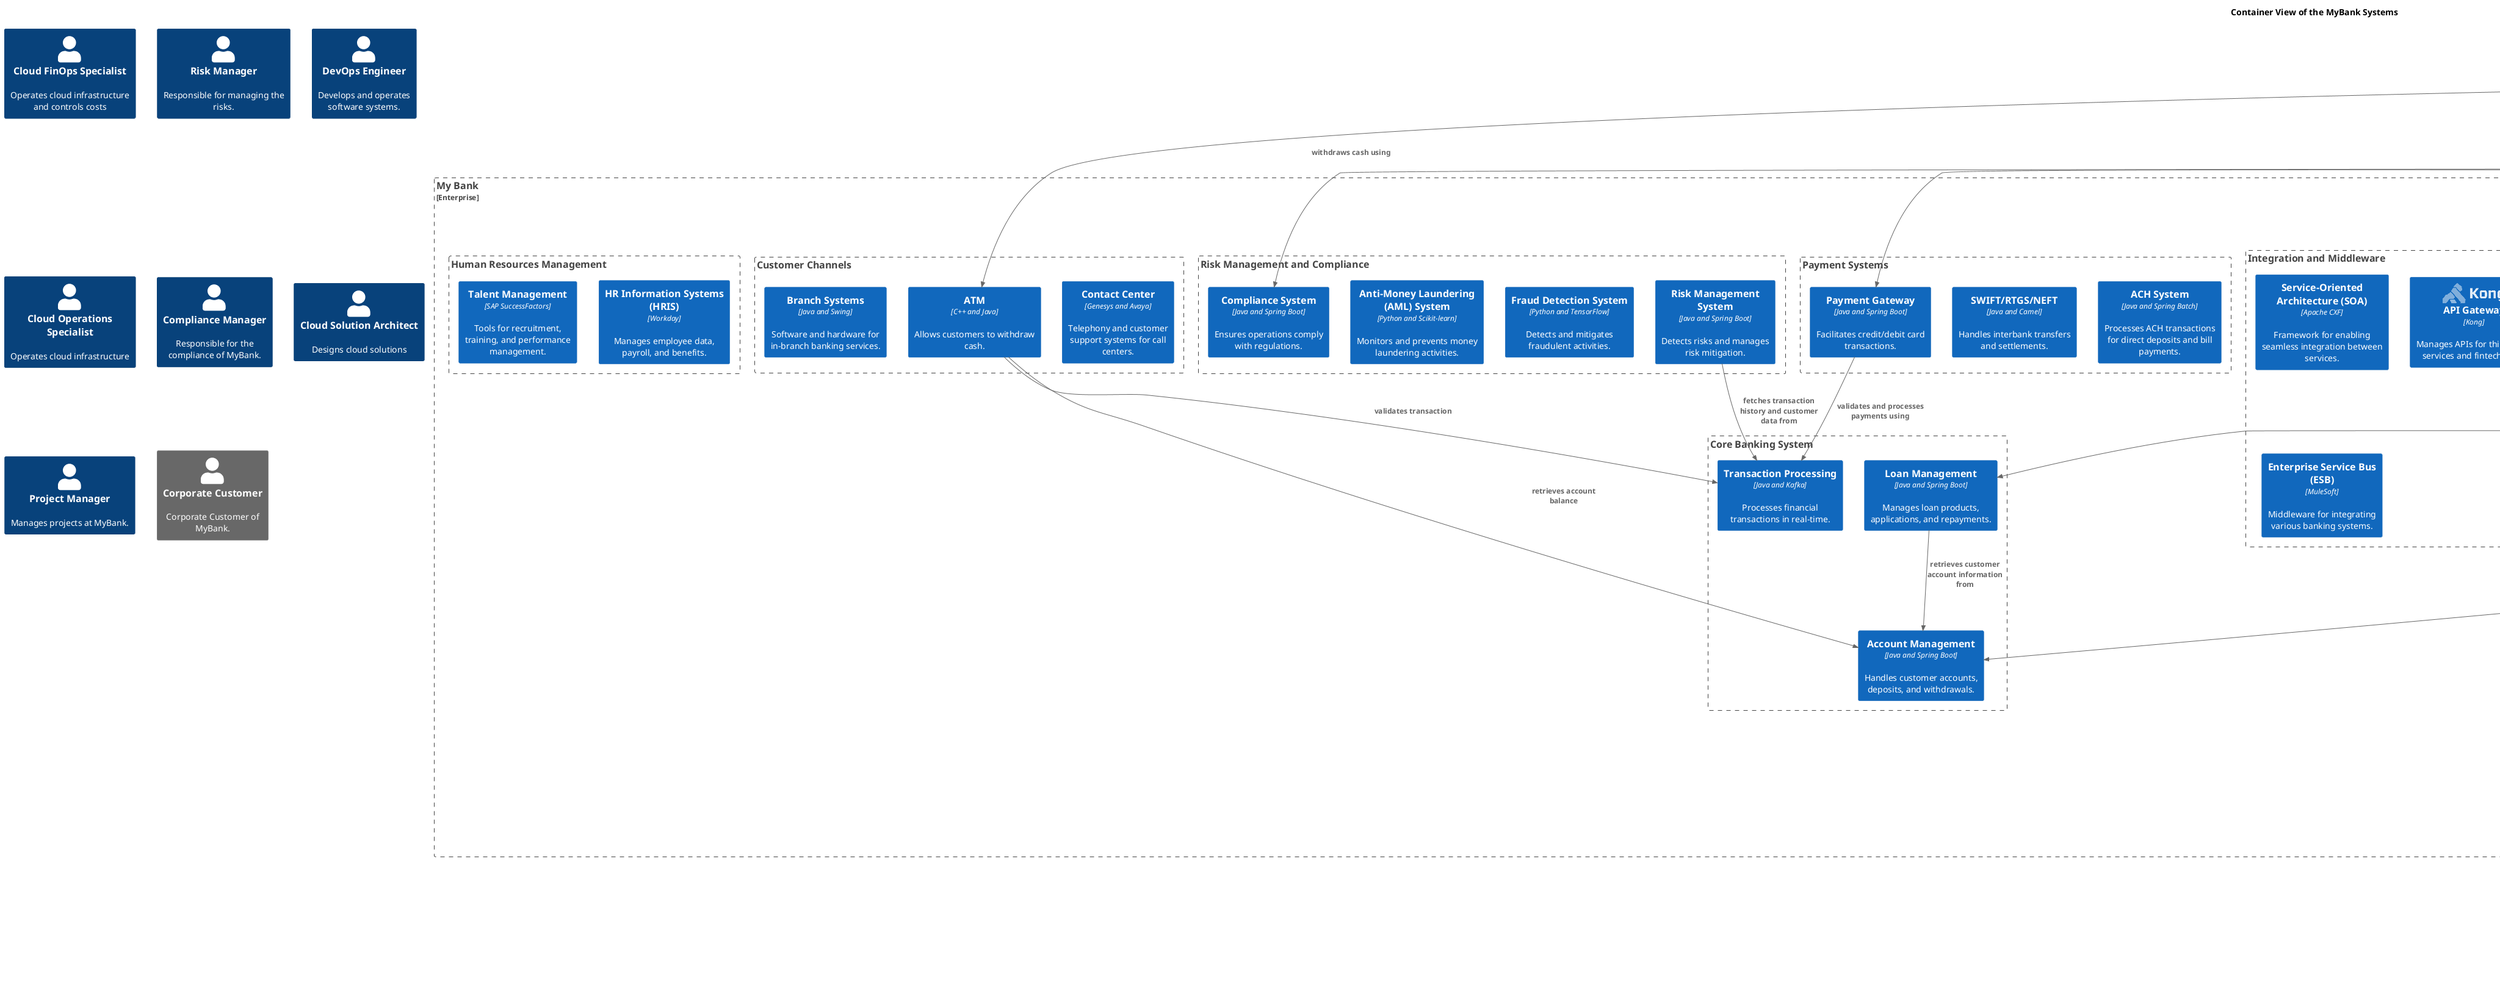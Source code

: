 @startuml container-view
!include <C4/C4_Container.puml>
!include <awslib14/AWSCommon>
!include <awslib14/AWSC4Integration>
!include <azure/AzureCommon>
!include <azure/AzureC4Integration>
!include <tupadr3/common>
!include <logos/kong>


LAYOUT_TOP_DOWN()




title Container View of the MyBank Systems
Enterprise_Boundary(mybank_mybankPlc, "My Bank") {
  Boundary(mybank_dataManagement_contextBoundary, "Data Management and Analytics") {
    System(mybank_dataManagement_bigDataAnalyticsSystem, "Big Data Analytics", $descr="Advanced analytics for predictive modeling.", $type="Hadoop and Spark")
    System(mybank_dataManagement_businessIntelligenceSystem, "Business Intelligence (BI)", $descr="Provides tools for reporting and data analysis.", $type="Tableau and Python")
    System(mybank_dataManagement_dataWarehouseSystem, "Data Warehouse", $descr="Central repository for storing large volumes of data.", $type="AWS Redshift", $sprite="Redshift")
  }
  Boundary(mybank_digitalBanking_contextBoundary, "Digital Banking") {
    System_Boundary(mybank_digitalBanking_internetBankingSystem, "Internet Banking System") {
      Container(mybank_digitalBanking_mobileApp, "Mobile App", $descr="Provides limited internet banking functionality to customers via mobile devices.", $techn="ClojureScript and Reagent")
      Container(mybank_digitalBanking_webApp, "Web Application", $descr="Delivers the static content and the internet banking single-page application.", $techn="Clojure and Luminus")
      ContainerDb(mybank_digitalBanking_database, "Database", $descr="Stores user registration, authentication, and access logs.", $techn="Datomic")
      Container(mybank_digitalBanking_apiApplication, "API Application", $descr="Provides internet banking functionality via a RESTful JSON/HTTPS API.", $techn="Clojure and Liberator")
      Container(mybank_digitalBanking_singlePageApp, "Single-Page Application", $descr="Provides internet banking functionality to customers via their web browser.", $techn="ClojureScript and Re-Frame")
    }
    System(mybank_digitalBanking_digitalWalletsSystem, "Digital Wallets", $descr="Supports digital wallet integration and mobile payments.", $type="Node.js and Express")
  }
  Boundary(mybank_financialManagement_contextBoundary, "Financial Management") {
    System(mybank_financialManagement_treasuryManagementSystem, "Treasury Management", $descr="Manages liquidity, investments, and risk in the treasury function.", $type="Kyriba")
    System(mybank_financialManagement_expenseManagementSystem, "Expense Management", $descr="Tracks and manages expenses.", $type="Concur")
    System(mybank_financialManagement_generalLedgerSystem, "General Ledger", $descr="Comprehensive financial accounting and reporting system.", $type="Oracle Financials")
  }
  Boundary(mybank_projectManagement_contextBoundary, "Project Management and Development") {
    System(mybank_projectManagement_devPlatforms, "Development Platforms", $descr="Tools for software development, testing, and deployment.", $type="Jenkins and GitLab")
    System(mybank_projectManagement_projectManagementTools, "Project Management Tools", $descr="Platforms for planning, executing, and tracking projects.", $type="Jira", $sprite="jira")
  }
  Boundary(mybank_customerChannels_contextBoundary, "Customer Channels") {
    System(mybank_customerChannels_contactCenterSystem, "Contact Center", $descr="Telephony and customer support systems for call centers.", $type="Genesys and Avaya")
    System(mybank_customerChannels_atm, "ATM", $descr="Allows customers to withdraw cash.", $type="C++ and Java")
    System(mybank_customerChannels_branchSystems, "Branch Systems", $descr="Software and hardware for in-branch banking services.", $type="Java and Swing")
  }
  Boundary(mybank_integrationMiddlewareContext, "Integration and Middleware") {
    System(mybank_integrationMiddleware_soa, "Service-Oriented Architecture (SOA)", $descr="Framework for enabling seamless integration between services.", $type="Apache CXF")
    System(mybank_integrationMiddleware_apiGateway, "API Gateway", $descr="Manages APIs for third-party services and fintech apps.", $type="Kong", $sprite="kong")
    System(mybank_integrationMiddleware_esb, "Enterprise Service Bus (ESB)", $descr="Middleware for integrating various banking systems.", $type="MuleSoft")
  }
  Boundary(mybank_itManagement_contextBoundary, "IT Management") {
    System(mybank_infrastructureManagement_itInfrastructureSystem, "IT Infrastructure", $descr="Hardware and software resources, including servers and networking.", $type="VMware and Cisco")
    System(mybank_infrastructureManagement_cloudServicesSystem, "Cloud Services", $descr="Cloud computing resources for scalability and flexibility.", $type="AWS and Azure")
    System(mybank_infrastructureManagement_systemMonitoringSystem, "System Monitoring", $descr="Monitors system performance and health.", $type="Nagios and Prometheus")
  }
  Boundary(mybank_compliance_contextBoundary, "Risk Management and Compliance") {
    System(mybank_compliance_riskManagementSystem, "Risk Management System", $descr="Detects risks and manages risk mitigation.", $type="Java and Spring Boot")
    System(mybank_compliance_fraudDetectionSystem, "Fraud Detection System", $descr="Detects and mitigates fraudulent activities.", $type="Python and TensorFlow")
    System(mybank_compliance_amlSystem, "Anti-Money Laundering (AML) System", $descr="Monitors and prevents money laundering activities.", $type="Python and Scikit-learn")
    System(mybank_compliance_complianceSystem, "Compliance System", $descr="Ensures operations comply with regulations.", $type="Java and Spring Boot")
  }
  System_Ext(mybank_emailSystem, "E-mail System", $descr="The internal Microsoft Exchange email system.")
  Boundary(mybank_security_contextBoundary, "Security") {
    System(mybank_security_identityAccessManagementSystem, "Identity and Access Management (IAM)", $descr="Manages secure access to systems and data.", $type="OAuth 2.0 and OpenID Connect")
    System(mybank_security_cybersecuritySystem, "Cybersecurity", $descr="Protects against cyber threats.", $type="Snort and Suricata")
    System(mybank_security_disasterRecoverySystem, "Disaster Recovery", $descr="Ensures business continuity in case of a disaster.", $type="AWS Backup and DRaaS")
  }
  Boundary(mybank_payment_contextBoundary, "Payment Systems") {
    System(mybank_payment_achSystem, "ACH System", $descr="Processes ACH transactions for direct deposits and bill payments.", $type="Java and Spring Batch")
    System(mybank_payment_swiftRtgsNeftSystem, "SWIFT/RTGS/NEFT", $descr="Handles interbank transfers and settlements.", $type="Java and Camel")
    System(mybank_payment_paymentGatewaySystem, "Payment Gateway", $descr="Facilitates credit/debit card transactions.", $type="Java and Spring Boot")
  }
  Boundary(mybank_coreBanking_contextBoundary, "Core Banking System") {
    System(mybank_coreBanking_transactionProcessingSystem, "Transaction Processing", $descr="Processes financial transactions in real-time.", $type="Java and Kafka")
    System(mybank_coreBanking_loanManagementSystem, "Loan Management", $descr="Manages loan products, applications, and repayments.", $type="Java and Spring Boot")
    System(mybank_coreBanking_accountManagementSystem, "Account Management", $descr="Handles customer accounts, deposits, and withdrawals.", $type="Java and Spring Boot")
  }
  Boundary(mybank_humanResources_contextBoundary, "Human Resources Management") {
    System(mybank_humanResources_hris, "HR Information Systems (HRIS)", $descr="Manages employee data, payroll, and benefits.", $type="Workday")
    System(mybank_humanResources_talentManagementSystem, "Talent Management", $descr="Tools for recruitment, training, and performance management.", $type="SAP SuccessFactors")
  }
}
Person(mybank_userRole_customerServiceStaff, "Customer Service Staff", $descr="Customer service staff within the bank.")
Person(mybank_itManagement_cloudFinopsSpecialist, "Cloud FinOps Specialist", $descr="Operates cloud infrastructure and controls costs")
Person_Ext(mybank_userRole_personalCustomer, "Personal Customer", $descr="Personal Customer of MyBank.")
Person(mybank_compliance_riskManager, "Risk Manager", $descr="Responsible for managing the risks.")
Person(mybank_projectManagement_devopsEngineer, "DevOps Engineer", $descr="Develops and operates software systems.")
Person(mybank_itManagement_cloudOperationsSpecialist, "Cloud Operations Specialist", $descr="Operates cloud infrastructure")
Person(mybank_compliance_complianceManager, "Compliance Manager", $descr="Responsible for the compliance of MyBank.")
Person(mybank_userRole_backofficeStaff, "Backoffice Staff", $descr="Administration and support staff within the bank.")
Person(mybank_itManagement_cloudSolutionArchitect, "Cloud Solution Architect", $descr="Designs cloud solutions")
Person(mybank_projectManagement_projectManager, "Project Manager", $descr="Manages projects at MyBank.")
Person_Ext(mybank_userRole_corporateCustomer, "Corporate Customer", $descr="Corporate Customer of MyBank.")
Rel(mybank_digitalBanking_apiApplication, mybank_coreBanking_accountManagementSystem, "makes API calls to", $techn="REST")
Rel(mybank_payment_paymentGatewaySystem, mybank_coreBanking_transactionProcessingSystem, "validates and processes payments using")
Rel(mybank_digitalBanking_apiApplication, mybank_emailSystem, "sends e-mail using")
Rel(mybank_userRole_personalCustomer, mybank_customerChannels_atm, "withdraws cash using")
Rel(mybank_userRole_backofficeStaff, mybank_compliance_complianceSystem, "assesses customer risk for loan approval using")
Rel(mybank_digitalBanking_mobileApp, mybank_digitalBanking_apiApplication, "makes API calls to", $techn="Transit/HTTPS")
Rel(mybank_userRole_backofficeStaff, mybank_payment_paymentGatewaySystem, "validates and processes payments using")
Rel(mybank_customerChannels_atm, mybank_coreBanking_accountManagementSystem, "retrieves account balance")
Rel(mybank_coreBanking_loanManagementSystem, mybank_coreBanking_accountManagementSystem, "retrieves customer account information from")
Rel(mybank_userRole_backofficeStaff, mybank_coreBanking_loanManagementSystem, "processes loan applications and updates loan status using")
Rel(mybank_customerChannels_atm, mybank_coreBanking_transactionProcessingSystem, "validates transaction")
Rel(mybank_digitalBanking_apiApplication, mybank_digitalBanking_database, "reads from and writes to", $techn="Datalog")
Rel(mybank_emailSystem, mybank_userRole_personalCustomer, "sends e-mail to")
Rel(mybank_userRole_customerServiceStaff, mybank_emailSystem, "sends and receives customer communication using")
Rel(mybank_userRole_personalCustomer, mybank_digitalBanking_webApp, "visits bigbank.com/ib using", $techn="HTTPS")
Rel(mybank_compliance_riskManagementSystem, mybank_coreBanking_transactionProcessingSystem, "fetches transaction history and customer data from")
Rel(mybank_userRole_personalCustomer, mybank_digitalBanking_mobileApp, "views account balances and makes payments using")
Rel(mybank_userRole_personalCustomer, mybank_userRole_customerServiceStaff, "asks questions to")
Rel(mybank_userRole_personalCustomer, mybank_digitalBanking_singlePageApp, "views account balances and makes payments using")
SHOW_LEGEND()
@enduml
